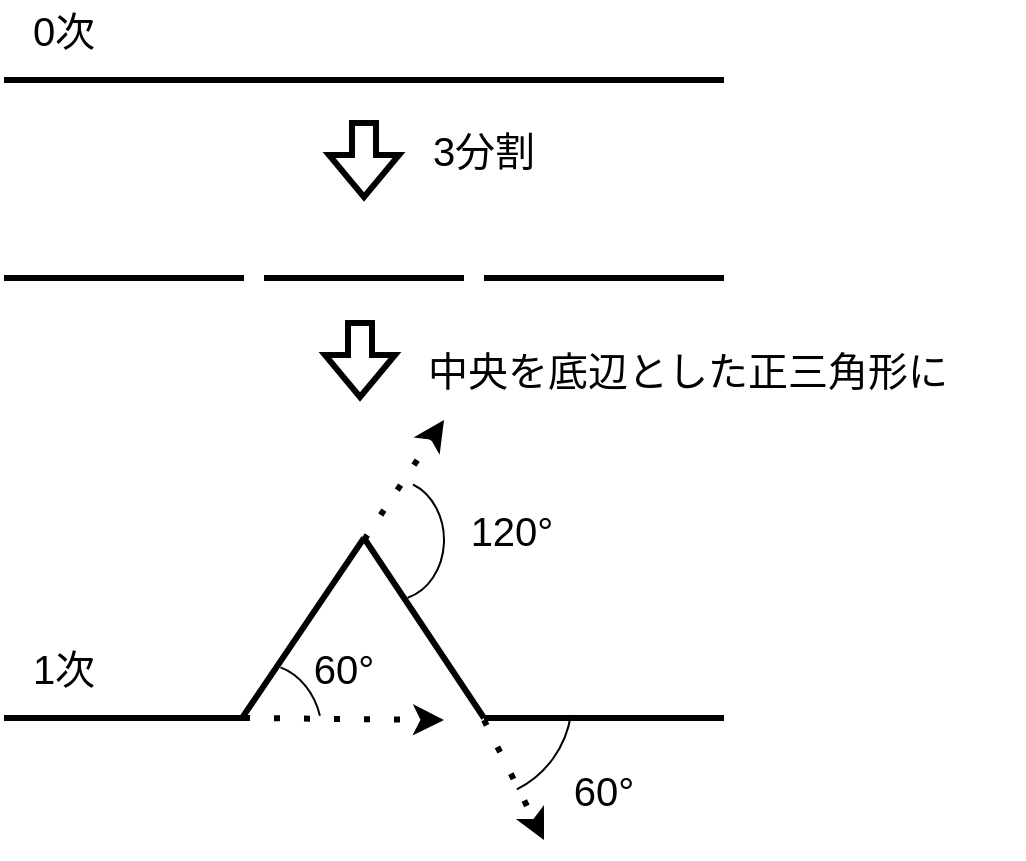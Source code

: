 <mxfile version="17.4.1" type="device"><diagram id="ZA7egmhtTzpMaqm907Tx" name="ページ1"><mxGraphModel dx="946" dy="532" grid="1" gridSize="10" guides="1" tooltips="1" connect="1" arrows="1" fold="1" page="1" pageScale="1" pageWidth="827" pageHeight="1169" math="0" shadow="0"><root><mxCell id="0"/><mxCell id="1" parent="0"/><mxCell id="_Dh_9MJTIU3M1weVTdXG-1" value="" style="endArrow=none;html=1;rounded=0;strokeWidth=3;" edge="1" parent="1"><mxGeometry width="50" height="50" relative="1" as="geometry"><mxPoint x="160" y="160" as="sourcePoint"/><mxPoint x="520" y="160" as="targetPoint"/></mxGeometry></mxCell><mxCell id="_Dh_9MJTIU3M1weVTdXG-2" value="" style="endArrow=none;html=1;rounded=0;strokeWidth=3;" edge="1" parent="1"><mxGeometry width="50" height="50" relative="1" as="geometry"><mxPoint x="160" y="259" as="sourcePoint"/><mxPoint x="280" y="259" as="targetPoint"/></mxGeometry></mxCell><mxCell id="_Dh_9MJTIU3M1weVTdXG-4" value="" style="endArrow=none;html=1;rounded=0;strokeWidth=3;" edge="1" parent="1"><mxGeometry width="50" height="50" relative="1" as="geometry"><mxPoint x="290" y="259" as="sourcePoint"/><mxPoint x="390" y="259" as="targetPoint"/></mxGeometry></mxCell><mxCell id="_Dh_9MJTIU3M1weVTdXG-5" value="" style="endArrow=none;html=1;rounded=0;strokeWidth=3;" edge="1" parent="1"><mxGeometry width="50" height="50" relative="1" as="geometry"><mxPoint x="400" y="259" as="sourcePoint"/><mxPoint x="520" y="259" as="targetPoint"/></mxGeometry></mxCell><mxCell id="_Dh_9MJTIU3M1weVTdXG-6" value="" style="endArrow=none;html=1;rounded=0;strokeWidth=3;" edge="1" parent="1"><mxGeometry width="50" height="50" relative="1" as="geometry"><mxPoint x="160" y="479" as="sourcePoint"/><mxPoint x="280" y="479" as="targetPoint"/></mxGeometry></mxCell><mxCell id="_Dh_9MJTIU3M1weVTdXG-7" value="" style="endArrow=none;html=1;rounded=0;strokeWidth=3;" edge="1" parent="1"><mxGeometry width="50" height="50" relative="1" as="geometry"><mxPoint x="279" y="479" as="sourcePoint"/><mxPoint x="340" y="389" as="targetPoint"/></mxGeometry></mxCell><mxCell id="_Dh_9MJTIU3M1weVTdXG-8" value="" style="endArrow=none;html=1;rounded=0;strokeWidth=3;" edge="1" parent="1"><mxGeometry width="50" height="50" relative="1" as="geometry"><mxPoint x="400" y="479" as="sourcePoint"/><mxPoint x="520" y="479" as="targetPoint"/></mxGeometry></mxCell><mxCell id="_Dh_9MJTIU3M1weVTdXG-9" value="" style="endArrow=none;html=1;rounded=0;strokeWidth=3;" edge="1" parent="1"><mxGeometry width="50" height="50" relative="1" as="geometry"><mxPoint x="400" y="479" as="sourcePoint"/><mxPoint x="340" y="389" as="targetPoint"/></mxGeometry></mxCell><mxCell id="_Dh_9MJTIU3M1weVTdXG-10" value="" style="shape=flexArrow;endArrow=classic;html=1;rounded=0;strokeWidth=3;" edge="1" parent="1"><mxGeometry width="50" height="50" relative="1" as="geometry"><mxPoint x="340" y="180" as="sourcePoint"/><mxPoint x="340" y="220" as="targetPoint"/></mxGeometry></mxCell><mxCell id="_Dh_9MJTIU3M1weVTdXG-11" value="" style="shape=flexArrow;endArrow=classic;html=1;rounded=0;strokeWidth=3;" edge="1" parent="1"><mxGeometry width="50" height="50" relative="1" as="geometry"><mxPoint x="338" y="280" as="sourcePoint"/><mxPoint x="338" y="320" as="targetPoint"/></mxGeometry></mxCell><mxCell id="_Dh_9MJTIU3M1weVTdXG-12" value="0次" style="text;html=1;strokeColor=none;fillColor=none;align=center;verticalAlign=middle;whiteSpace=wrap;rounded=0;fontSize=20;" vertex="1" parent="1"><mxGeometry x="160" y="120" width="60" height="30" as="geometry"/></mxCell><mxCell id="_Dh_9MJTIU3M1weVTdXG-13" value="1次" style="text;html=1;strokeColor=none;fillColor=none;align=center;verticalAlign=middle;whiteSpace=wrap;rounded=0;fontSize=20;" vertex="1" parent="1"><mxGeometry x="160" y="439" width="60" height="30" as="geometry"/></mxCell><mxCell id="_Dh_9MJTIU3M1weVTdXG-14" value="3分割" style="text;html=1;strokeColor=none;fillColor=none;align=center;verticalAlign=middle;whiteSpace=wrap;rounded=0;fontSize=20;" vertex="1" parent="1"><mxGeometry x="370" y="180" width="60" height="30" as="geometry"/></mxCell><mxCell id="_Dh_9MJTIU3M1weVTdXG-15" value="中央を底辺とした正三角形に" style="text;html=1;strokeColor=none;fillColor=none;align=left;verticalAlign=middle;whiteSpace=wrap;rounded=0;fontSize=20;" vertex="1" parent="1"><mxGeometry x="370" y="290" width="300" height="30" as="geometry"/></mxCell><mxCell id="_Dh_9MJTIU3M1weVTdXG-19" value="" style="verticalLabelPosition=bottom;verticalAlign=top;html=1;shape=mxgraph.basic.arc;startAngle=0.3;endAngle=0.458;fontSize=20;direction=north;" vertex="1" parent="1"><mxGeometry x="259" y="452" width="60" height="70" as="geometry"/></mxCell><mxCell id="_Dh_9MJTIU3M1weVTdXG-20" value="" style="endArrow=classic;html=1;rounded=0;fontSize=20;strokeWidth=3;dashed=1;dashPattern=1 4;strokeColor=default;endFill=1;" edge="1" parent="1"><mxGeometry width="50" height="50" relative="1" as="geometry"><mxPoint x="280" y="479" as="sourcePoint"/><mxPoint x="380" y="480" as="targetPoint"/></mxGeometry></mxCell><mxCell id="_Dh_9MJTIU3M1weVTdXG-21" value="60°" style="text;html=1;strokeColor=none;fillColor=none;align=center;verticalAlign=middle;whiteSpace=wrap;rounded=0;fontSize=20;" vertex="1" parent="1"><mxGeometry x="300" y="439" width="60" height="30" as="geometry"/></mxCell><mxCell id="_Dh_9MJTIU3M1weVTdXG-22" value="" style="endArrow=classic;html=1;rounded=0;fontSize=20;strokeWidth=3;dashed=1;dashPattern=1 4;endFill=1;" edge="1" parent="1"><mxGeometry width="50" height="50" relative="1" as="geometry"><mxPoint x="340" y="390" as="sourcePoint"/><mxPoint x="380" y="330" as="targetPoint"/></mxGeometry></mxCell><mxCell id="_Dh_9MJTIU3M1weVTdXG-23" value="" style="verticalLabelPosition=bottom;verticalAlign=top;html=1;shape=mxgraph.basic.arc;startAngle=0.062;endAngle=0.456;fontSize=20;" vertex="1" parent="1"><mxGeometry x="330" y="360" width="50" height="60" as="geometry"/></mxCell><mxCell id="_Dh_9MJTIU3M1weVTdXG-24" value="120°" style="text;html=1;strokeColor=none;fillColor=none;align=center;verticalAlign=middle;whiteSpace=wrap;rounded=0;fontSize=20;" vertex="1" parent="1"><mxGeometry x="384" y="370" width="60" height="30" as="geometry"/></mxCell><mxCell id="_Dh_9MJTIU3M1weVTdXG-25" value="" style="endArrow=classic;html=1;rounded=0;fontSize=20;strokeWidth=3;dashed=1;dashPattern=1 4;endFill=1;" edge="1" parent="1"><mxGeometry width="50" height="50" relative="1" as="geometry"><mxPoint x="400" y="480" as="sourcePoint"/><mxPoint x="430" y="540" as="targetPoint"/></mxGeometry></mxCell><mxCell id="_Dh_9MJTIU3M1weVTdXG-26" value="" style="verticalLabelPosition=bottom;verticalAlign=top;html=1;shape=mxgraph.basic.arc;startAngle=0.274;endAngle=0.426;fontSize=20;" vertex="1" parent="1"><mxGeometry x="344" y="420" width="100" height="100" as="geometry"/></mxCell><mxCell id="_Dh_9MJTIU3M1weVTdXG-27" value="60°" style="text;html=1;strokeColor=none;fillColor=none;align=center;verticalAlign=middle;whiteSpace=wrap;rounded=0;fontSize=20;" vertex="1" parent="1"><mxGeometry x="430" y="500" width="60" height="30" as="geometry"/></mxCell></root></mxGraphModel></diagram></mxfile>